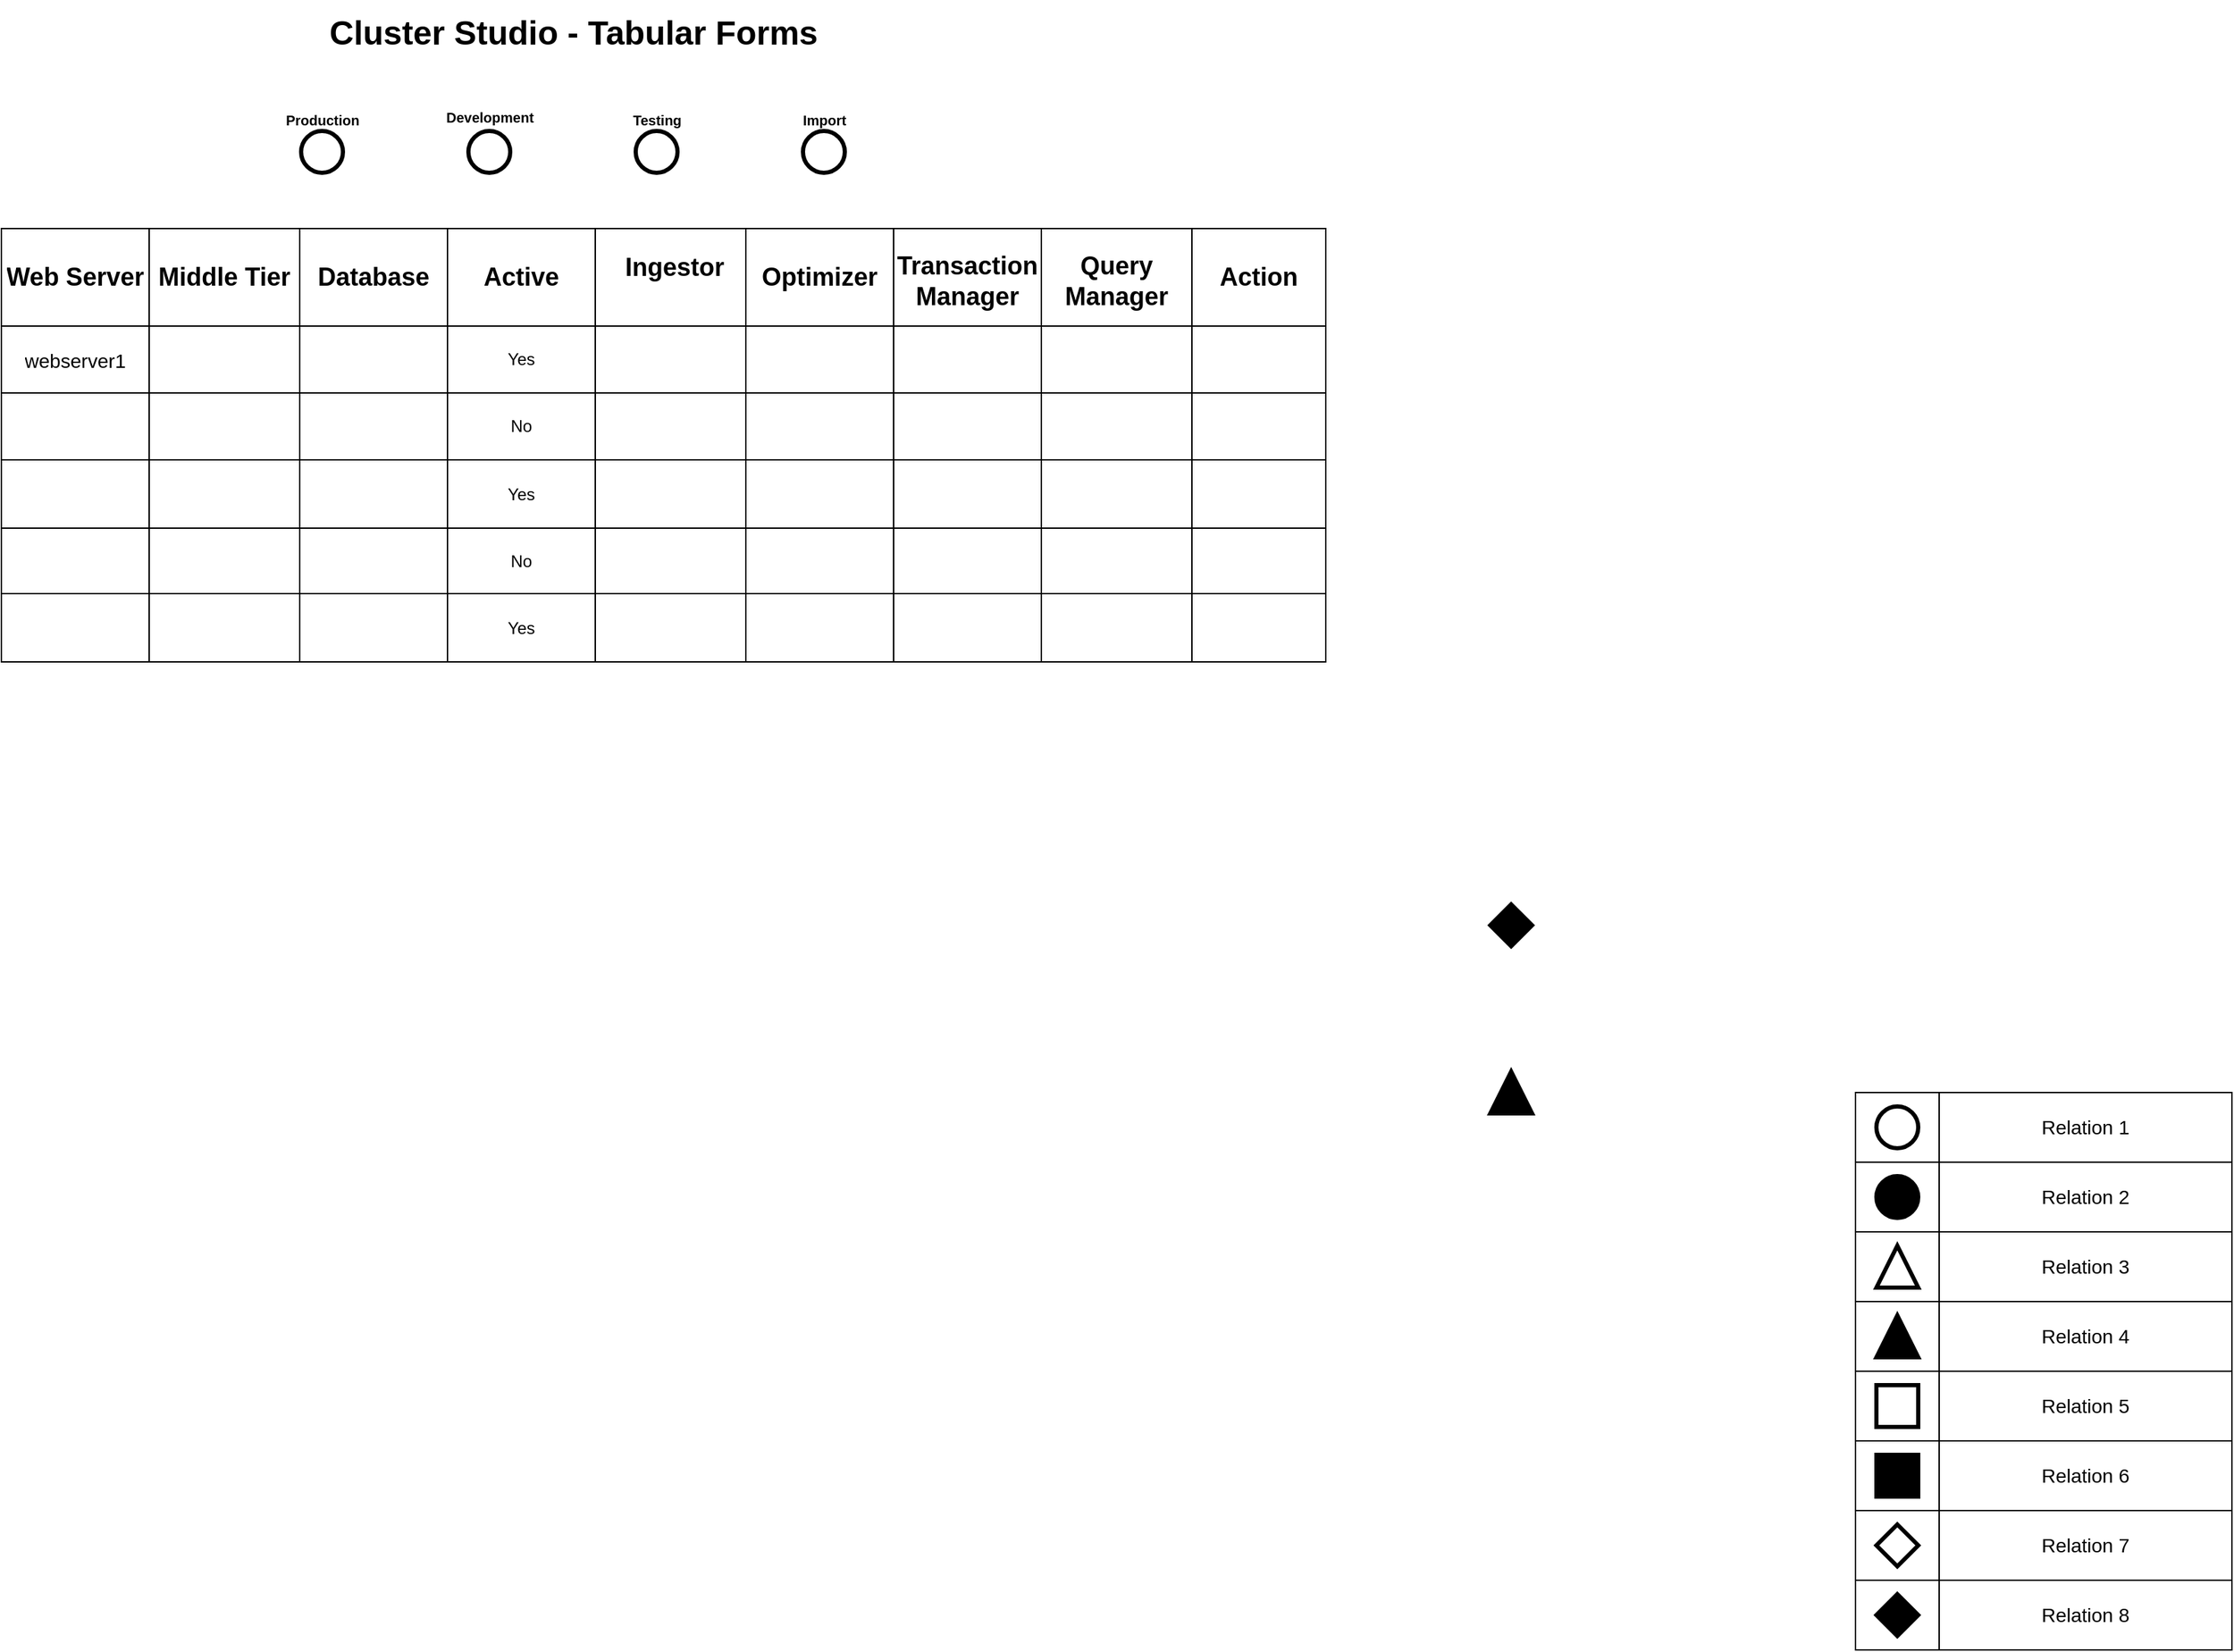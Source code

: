 <mxfile version="13.6.2" type="github">
  <diagram name="Page-1" id="bd83a815-5ea8-2e97-e5ec-87c9f400f2fa">
    <mxGraphModel dx="1038" dy="580" grid="1" gridSize="10" guides="1" tooltips="1" connect="1" arrows="1" fold="1" page="1" pageScale="1.5" pageWidth="1169" pageHeight="826" background="#ffffff" math="0" shadow="0">
      <root>
        <mxCell id="0" style=";html=1;" />
        <mxCell id="1" style=";html=1;" parent="0" />
        <mxCell id="kIJgZ0-0CaOkRdr19EaL-111" value="" style="shape=table;html=1;whiteSpace=wrap;startSize=0;container=1;collapsible=0;childLayout=tableLayout;" vertex="1" parent="1">
          <mxGeometry x="70" y="170" width="950" height="311" as="geometry" />
        </mxCell>
        <mxCell id="kIJgZ0-0CaOkRdr19EaL-112" value="" style="shape=partialRectangle;html=1;whiteSpace=wrap;collapsible=0;dropTarget=0;pointerEvents=0;fillColor=none;top=0;left=0;bottom=0;right=0;points=[[0,0.5],[1,0.5]];portConstraint=eastwest;" vertex="1" parent="kIJgZ0-0CaOkRdr19EaL-111">
          <mxGeometry width="950" height="70" as="geometry" />
        </mxCell>
        <mxCell id="kIJgZ0-0CaOkRdr19EaL-113" value="&lt;h2&gt;Web Server&lt;/h2&gt;" style="shape=partialRectangle;html=1;whiteSpace=wrap;connectable=0;overflow=hidden;fillColor=none;top=0;left=0;bottom=0;right=0;" vertex="1" parent="kIJgZ0-0CaOkRdr19EaL-112">
          <mxGeometry width="106" height="70" as="geometry" />
        </mxCell>
        <mxCell id="kIJgZ0-0CaOkRdr19EaL-114" value="&lt;h2&gt;Middle Tier&lt;/h2&gt;" style="shape=partialRectangle;html=1;whiteSpace=wrap;connectable=0;overflow=hidden;fillColor=none;top=0;left=0;bottom=0;right=0;" vertex="1" parent="kIJgZ0-0CaOkRdr19EaL-112">
          <mxGeometry x="106" width="108" height="70" as="geometry" />
        </mxCell>
        <mxCell id="kIJgZ0-0CaOkRdr19EaL-115" value="&lt;h2&gt;Database&lt;/h2&gt;" style="shape=partialRectangle;html=1;whiteSpace=wrap;connectable=0;overflow=hidden;fillColor=none;top=0;left=0;bottom=0;right=0;" vertex="1" parent="kIJgZ0-0CaOkRdr19EaL-112">
          <mxGeometry x="214" width="106" height="70" as="geometry" />
        </mxCell>
        <mxCell id="kIJgZ0-0CaOkRdr19EaL-116" value="&lt;h2&gt;Active&lt;/h2&gt;" style="shape=partialRectangle;html=1;whiteSpace=wrap;connectable=0;overflow=hidden;fillColor=none;top=0;left=0;bottom=0;right=0;" vertex="1" parent="kIJgZ0-0CaOkRdr19EaL-112">
          <mxGeometry x="320" width="106" height="70" as="geometry" />
        </mxCell>
        <mxCell id="kIJgZ0-0CaOkRdr19EaL-117" value="&lt;h2&gt;&lt;br&gt;&lt;/h2&gt;" style="shape=partialRectangle;html=1;whiteSpace=wrap;connectable=0;overflow=hidden;fillColor=none;top=0;left=0;bottom=0;right=0;" vertex="1" parent="kIJgZ0-0CaOkRdr19EaL-112">
          <mxGeometry x="426" width="108" height="70" as="geometry" />
        </mxCell>
        <mxCell id="kIJgZ0-0CaOkRdr19EaL-118" value="&lt;h2&gt;Optimizer&lt;/h2&gt;" style="shape=partialRectangle;html=1;whiteSpace=wrap;connectable=0;overflow=hidden;fillColor=none;top=0;left=0;bottom=0;right=0;" vertex="1" parent="kIJgZ0-0CaOkRdr19EaL-112">
          <mxGeometry x="534" width="106" height="70" as="geometry" />
        </mxCell>
        <mxCell id="kIJgZ0-0CaOkRdr19EaL-119" value="&lt;h2&gt;Transaction Manager&lt;/h2&gt;" style="shape=partialRectangle;html=1;whiteSpace=wrap;connectable=0;overflow=hidden;fillColor=none;top=0;left=0;bottom=0;right=0;" vertex="1" parent="kIJgZ0-0CaOkRdr19EaL-112">
          <mxGeometry x="640" width="106" height="70" as="geometry" />
        </mxCell>
        <mxCell id="kIJgZ0-0CaOkRdr19EaL-120" value="&lt;h2&gt;Query Manager&lt;/h2&gt;" style="shape=partialRectangle;html=1;whiteSpace=wrap;connectable=0;overflow=hidden;fillColor=none;top=0;left=0;bottom=0;right=0;" vertex="1" parent="kIJgZ0-0CaOkRdr19EaL-112">
          <mxGeometry x="746" width="108" height="70" as="geometry" />
        </mxCell>
        <mxCell id="kIJgZ0-0CaOkRdr19EaL-121" value="&lt;h2&gt;Action&lt;/h2&gt;" style="shape=partialRectangle;html=1;whiteSpace=wrap;connectable=0;overflow=hidden;fillColor=none;top=0;left=0;bottom=0;right=0;" vertex="1" parent="kIJgZ0-0CaOkRdr19EaL-112">
          <mxGeometry x="854" width="96" height="70" as="geometry" />
        </mxCell>
        <mxCell id="kIJgZ0-0CaOkRdr19EaL-162" value="" style="shape=partialRectangle;html=1;whiteSpace=wrap;collapsible=0;dropTarget=0;pointerEvents=0;fillColor=none;top=0;left=0;bottom=0;right=0;points=[[0,0.5],[1,0.5]];portConstraint=eastwest;" vertex="1" parent="kIJgZ0-0CaOkRdr19EaL-111">
          <mxGeometry y="70" width="950" height="48" as="geometry" />
        </mxCell>
        <mxCell id="kIJgZ0-0CaOkRdr19EaL-163" value="&lt;h3&gt;&lt;span style=&quot;font-weight: normal&quot;&gt;webserver1&lt;/span&gt;&lt;/h3&gt;" style="shape=partialRectangle;html=1;whiteSpace=wrap;connectable=0;overflow=hidden;fillColor=none;top=0;left=0;bottom=0;right=0;" vertex="1" parent="kIJgZ0-0CaOkRdr19EaL-162">
          <mxGeometry width="106" height="48" as="geometry" />
        </mxCell>
        <mxCell id="kIJgZ0-0CaOkRdr19EaL-164" value="" style="shape=partialRectangle;html=1;whiteSpace=wrap;connectable=0;overflow=hidden;fillColor=none;top=0;left=0;bottom=0;right=0;" vertex="1" parent="kIJgZ0-0CaOkRdr19EaL-162">
          <mxGeometry x="106" width="108" height="48" as="geometry" />
        </mxCell>
        <mxCell id="kIJgZ0-0CaOkRdr19EaL-165" value="" style="shape=partialRectangle;html=1;whiteSpace=wrap;connectable=0;overflow=hidden;fillColor=none;top=0;left=0;bottom=0;right=0;" vertex="1" parent="kIJgZ0-0CaOkRdr19EaL-162">
          <mxGeometry x="214" width="106" height="48" as="geometry" />
        </mxCell>
        <mxCell id="kIJgZ0-0CaOkRdr19EaL-166" value="Yes" style="shape=partialRectangle;html=1;whiteSpace=wrap;connectable=0;overflow=hidden;fillColor=none;top=0;left=0;bottom=0;right=0;" vertex="1" parent="kIJgZ0-0CaOkRdr19EaL-162">
          <mxGeometry x="320" width="106" height="48" as="geometry" />
        </mxCell>
        <mxCell id="kIJgZ0-0CaOkRdr19EaL-167" value="" style="shape=partialRectangle;html=1;whiteSpace=wrap;connectable=0;overflow=hidden;fillColor=none;top=0;left=0;bottom=0;right=0;" vertex="1" parent="kIJgZ0-0CaOkRdr19EaL-162">
          <mxGeometry x="426" width="108" height="48" as="geometry" />
        </mxCell>
        <mxCell id="kIJgZ0-0CaOkRdr19EaL-168" value="" style="shape=partialRectangle;html=1;whiteSpace=wrap;connectable=0;overflow=hidden;fillColor=none;top=0;left=0;bottom=0;right=0;" vertex="1" parent="kIJgZ0-0CaOkRdr19EaL-162">
          <mxGeometry x="534" width="106" height="48" as="geometry" />
        </mxCell>
        <mxCell id="kIJgZ0-0CaOkRdr19EaL-169" value="" style="shape=partialRectangle;html=1;whiteSpace=wrap;connectable=0;overflow=hidden;fillColor=none;top=0;left=0;bottom=0;right=0;" vertex="1" parent="kIJgZ0-0CaOkRdr19EaL-162">
          <mxGeometry x="640" width="106" height="48" as="geometry" />
        </mxCell>
        <mxCell id="kIJgZ0-0CaOkRdr19EaL-170" value="" style="shape=partialRectangle;html=1;whiteSpace=wrap;connectable=0;overflow=hidden;fillColor=none;top=0;left=0;bottom=0;right=0;" vertex="1" parent="kIJgZ0-0CaOkRdr19EaL-162">
          <mxGeometry x="746" width="108" height="48" as="geometry" />
        </mxCell>
        <mxCell id="kIJgZ0-0CaOkRdr19EaL-171" value="" style="shape=partialRectangle;html=1;whiteSpace=wrap;connectable=0;overflow=hidden;fillColor=none;top=0;left=0;bottom=0;right=0;" vertex="1" parent="kIJgZ0-0CaOkRdr19EaL-162">
          <mxGeometry x="854" width="96" height="48" as="geometry" />
        </mxCell>
        <mxCell id="kIJgZ0-0CaOkRdr19EaL-152" value="" style="shape=partialRectangle;html=1;whiteSpace=wrap;collapsible=0;dropTarget=0;pointerEvents=0;fillColor=none;top=0;left=0;bottom=0;right=0;points=[[0,0.5],[1,0.5]];portConstraint=eastwest;" vertex="1" parent="kIJgZ0-0CaOkRdr19EaL-111">
          <mxGeometry y="118" width="950" height="48" as="geometry" />
        </mxCell>
        <mxCell id="kIJgZ0-0CaOkRdr19EaL-153" value="" style="shape=partialRectangle;html=1;whiteSpace=wrap;connectable=0;overflow=hidden;fillColor=none;top=0;left=0;bottom=0;right=0;" vertex="1" parent="kIJgZ0-0CaOkRdr19EaL-152">
          <mxGeometry width="106" height="48" as="geometry" />
        </mxCell>
        <mxCell id="kIJgZ0-0CaOkRdr19EaL-154" value="" style="shape=partialRectangle;html=1;whiteSpace=wrap;connectable=0;overflow=hidden;fillColor=none;top=0;left=0;bottom=0;right=0;" vertex="1" parent="kIJgZ0-0CaOkRdr19EaL-152">
          <mxGeometry x="106" width="108" height="48" as="geometry" />
        </mxCell>
        <mxCell id="kIJgZ0-0CaOkRdr19EaL-155" value="" style="shape=partialRectangle;html=1;whiteSpace=wrap;connectable=0;overflow=hidden;fillColor=none;top=0;left=0;bottom=0;right=0;" vertex="1" parent="kIJgZ0-0CaOkRdr19EaL-152">
          <mxGeometry x="214" width="106" height="48" as="geometry" />
        </mxCell>
        <mxCell id="kIJgZ0-0CaOkRdr19EaL-156" value="No" style="shape=partialRectangle;html=1;whiteSpace=wrap;connectable=0;overflow=hidden;fillColor=none;top=0;left=0;bottom=0;right=0;" vertex="1" parent="kIJgZ0-0CaOkRdr19EaL-152">
          <mxGeometry x="320" width="106" height="48" as="geometry" />
        </mxCell>
        <mxCell id="kIJgZ0-0CaOkRdr19EaL-157" value="" style="shape=partialRectangle;html=1;whiteSpace=wrap;connectable=0;overflow=hidden;fillColor=none;top=0;left=0;bottom=0;right=0;" vertex="1" parent="kIJgZ0-0CaOkRdr19EaL-152">
          <mxGeometry x="426" width="108" height="48" as="geometry" />
        </mxCell>
        <mxCell id="kIJgZ0-0CaOkRdr19EaL-158" value="" style="shape=partialRectangle;html=1;whiteSpace=wrap;connectable=0;overflow=hidden;fillColor=none;top=0;left=0;bottom=0;right=0;" vertex="1" parent="kIJgZ0-0CaOkRdr19EaL-152">
          <mxGeometry x="534" width="106" height="48" as="geometry" />
        </mxCell>
        <mxCell id="kIJgZ0-0CaOkRdr19EaL-159" value="" style="shape=partialRectangle;html=1;whiteSpace=wrap;connectable=0;overflow=hidden;fillColor=none;top=0;left=0;bottom=0;right=0;" vertex="1" parent="kIJgZ0-0CaOkRdr19EaL-152">
          <mxGeometry x="640" width="106" height="48" as="geometry" />
        </mxCell>
        <mxCell id="kIJgZ0-0CaOkRdr19EaL-160" value="" style="shape=partialRectangle;html=1;whiteSpace=wrap;connectable=0;overflow=hidden;fillColor=none;top=0;left=0;bottom=0;right=0;" vertex="1" parent="kIJgZ0-0CaOkRdr19EaL-152">
          <mxGeometry x="746" width="108" height="48" as="geometry" />
        </mxCell>
        <mxCell id="kIJgZ0-0CaOkRdr19EaL-161" value="" style="shape=partialRectangle;html=1;whiteSpace=wrap;connectable=0;overflow=hidden;fillColor=none;top=0;left=0;bottom=0;right=0;" vertex="1" parent="kIJgZ0-0CaOkRdr19EaL-152">
          <mxGeometry x="854" width="96" height="48" as="geometry" />
        </mxCell>
        <mxCell id="kIJgZ0-0CaOkRdr19EaL-142" value="" style="shape=partialRectangle;html=1;whiteSpace=wrap;collapsible=0;dropTarget=0;pointerEvents=0;fillColor=none;top=0;left=0;bottom=0;right=0;points=[[0,0.5],[1,0.5]];portConstraint=eastwest;" vertex="1" parent="kIJgZ0-0CaOkRdr19EaL-111">
          <mxGeometry y="166" width="950" height="49" as="geometry" />
        </mxCell>
        <mxCell id="kIJgZ0-0CaOkRdr19EaL-143" value="" style="shape=partialRectangle;html=1;whiteSpace=wrap;connectable=0;overflow=hidden;fillColor=none;top=0;left=0;bottom=0;right=0;" vertex="1" parent="kIJgZ0-0CaOkRdr19EaL-142">
          <mxGeometry width="106" height="49" as="geometry" />
        </mxCell>
        <mxCell id="kIJgZ0-0CaOkRdr19EaL-144" value="" style="shape=partialRectangle;html=1;whiteSpace=wrap;connectable=0;overflow=hidden;fillColor=none;top=0;left=0;bottom=0;right=0;" vertex="1" parent="kIJgZ0-0CaOkRdr19EaL-142">
          <mxGeometry x="106" width="108" height="49" as="geometry" />
        </mxCell>
        <mxCell id="kIJgZ0-0CaOkRdr19EaL-145" value="" style="shape=partialRectangle;html=1;whiteSpace=wrap;connectable=0;overflow=hidden;fillColor=none;top=0;left=0;bottom=0;right=0;" vertex="1" parent="kIJgZ0-0CaOkRdr19EaL-142">
          <mxGeometry x="214" width="106" height="49" as="geometry" />
        </mxCell>
        <mxCell id="kIJgZ0-0CaOkRdr19EaL-146" value="Yes" style="shape=partialRectangle;html=1;whiteSpace=wrap;connectable=0;overflow=hidden;fillColor=none;top=0;left=0;bottom=0;right=0;" vertex="1" parent="kIJgZ0-0CaOkRdr19EaL-142">
          <mxGeometry x="320" width="106" height="49" as="geometry" />
        </mxCell>
        <mxCell id="kIJgZ0-0CaOkRdr19EaL-147" value="" style="shape=partialRectangle;html=1;whiteSpace=wrap;connectable=0;overflow=hidden;fillColor=none;top=0;left=0;bottom=0;right=0;" vertex="1" parent="kIJgZ0-0CaOkRdr19EaL-142">
          <mxGeometry x="426" width="108" height="49" as="geometry" />
        </mxCell>
        <mxCell id="kIJgZ0-0CaOkRdr19EaL-148" value="" style="shape=partialRectangle;html=1;whiteSpace=wrap;connectable=0;overflow=hidden;fillColor=none;top=0;left=0;bottom=0;right=0;" vertex="1" parent="kIJgZ0-0CaOkRdr19EaL-142">
          <mxGeometry x="534" width="106" height="49" as="geometry" />
        </mxCell>
        <mxCell id="kIJgZ0-0CaOkRdr19EaL-149" value="" style="shape=partialRectangle;html=1;whiteSpace=wrap;connectable=0;overflow=hidden;fillColor=none;top=0;left=0;bottom=0;right=0;" vertex="1" parent="kIJgZ0-0CaOkRdr19EaL-142">
          <mxGeometry x="640" width="106" height="49" as="geometry" />
        </mxCell>
        <mxCell id="kIJgZ0-0CaOkRdr19EaL-150" value="" style="shape=partialRectangle;html=1;whiteSpace=wrap;connectable=0;overflow=hidden;fillColor=none;top=0;left=0;bottom=0;right=0;" vertex="1" parent="kIJgZ0-0CaOkRdr19EaL-142">
          <mxGeometry x="746" width="108" height="49" as="geometry" />
        </mxCell>
        <mxCell id="kIJgZ0-0CaOkRdr19EaL-151" value="" style="shape=partialRectangle;html=1;whiteSpace=wrap;connectable=0;overflow=hidden;fillColor=none;top=0;left=0;bottom=0;right=0;" vertex="1" parent="kIJgZ0-0CaOkRdr19EaL-142">
          <mxGeometry x="854" width="96" height="49" as="geometry" />
        </mxCell>
        <mxCell id="kIJgZ0-0CaOkRdr19EaL-122" value="" style="shape=partialRectangle;html=1;whiteSpace=wrap;collapsible=0;dropTarget=0;pointerEvents=0;fillColor=none;top=0;left=0;bottom=0;right=0;points=[[0,0.5],[1,0.5]];portConstraint=eastwest;" vertex="1" parent="kIJgZ0-0CaOkRdr19EaL-111">
          <mxGeometry y="215" width="950" height="47" as="geometry" />
        </mxCell>
        <mxCell id="kIJgZ0-0CaOkRdr19EaL-123" value="" style="shape=partialRectangle;html=1;whiteSpace=wrap;connectable=0;overflow=hidden;fillColor=none;top=0;left=0;bottom=0;right=0;" vertex="1" parent="kIJgZ0-0CaOkRdr19EaL-122">
          <mxGeometry width="106" height="47" as="geometry" />
        </mxCell>
        <mxCell id="kIJgZ0-0CaOkRdr19EaL-124" value="" style="shape=partialRectangle;html=1;whiteSpace=wrap;connectable=0;overflow=hidden;fillColor=none;top=0;left=0;bottom=0;right=0;" vertex="1" parent="kIJgZ0-0CaOkRdr19EaL-122">
          <mxGeometry x="106" width="108" height="47" as="geometry" />
        </mxCell>
        <mxCell id="kIJgZ0-0CaOkRdr19EaL-125" value="" style="shape=partialRectangle;html=1;whiteSpace=wrap;connectable=0;overflow=hidden;fillColor=none;top=0;left=0;bottom=0;right=0;" vertex="1" parent="kIJgZ0-0CaOkRdr19EaL-122">
          <mxGeometry x="214" width="106" height="47" as="geometry" />
        </mxCell>
        <mxCell id="kIJgZ0-0CaOkRdr19EaL-126" value="No" style="shape=partialRectangle;html=1;whiteSpace=wrap;connectable=0;overflow=hidden;fillColor=none;top=0;left=0;bottom=0;right=0;" vertex="1" parent="kIJgZ0-0CaOkRdr19EaL-122">
          <mxGeometry x="320" width="106" height="47" as="geometry" />
        </mxCell>
        <mxCell id="kIJgZ0-0CaOkRdr19EaL-127" value="" style="shape=partialRectangle;html=1;whiteSpace=wrap;connectable=0;overflow=hidden;fillColor=none;top=0;left=0;bottom=0;right=0;" vertex="1" parent="kIJgZ0-0CaOkRdr19EaL-122">
          <mxGeometry x="426" width="108" height="47" as="geometry" />
        </mxCell>
        <mxCell id="kIJgZ0-0CaOkRdr19EaL-128" value="" style="shape=partialRectangle;html=1;whiteSpace=wrap;connectable=0;overflow=hidden;fillColor=none;top=0;left=0;bottom=0;right=0;" vertex="1" parent="kIJgZ0-0CaOkRdr19EaL-122">
          <mxGeometry x="534" width="106" height="47" as="geometry" />
        </mxCell>
        <mxCell id="kIJgZ0-0CaOkRdr19EaL-129" value="" style="shape=partialRectangle;html=1;whiteSpace=wrap;connectable=0;overflow=hidden;fillColor=none;top=0;left=0;bottom=0;right=0;" vertex="1" parent="kIJgZ0-0CaOkRdr19EaL-122">
          <mxGeometry x="640" width="106" height="47" as="geometry" />
        </mxCell>
        <mxCell id="kIJgZ0-0CaOkRdr19EaL-130" value="" style="shape=partialRectangle;html=1;whiteSpace=wrap;connectable=0;overflow=hidden;fillColor=none;top=0;left=0;bottom=0;right=0;" vertex="1" parent="kIJgZ0-0CaOkRdr19EaL-122">
          <mxGeometry x="746" width="108" height="47" as="geometry" />
        </mxCell>
        <mxCell id="kIJgZ0-0CaOkRdr19EaL-131" value="" style="shape=partialRectangle;html=1;whiteSpace=wrap;connectable=0;overflow=hidden;fillColor=none;top=0;left=0;bottom=0;right=0;" vertex="1" parent="kIJgZ0-0CaOkRdr19EaL-122">
          <mxGeometry x="854" width="96" height="47" as="geometry" />
        </mxCell>
        <mxCell id="kIJgZ0-0CaOkRdr19EaL-132" value="" style="shape=partialRectangle;html=1;whiteSpace=wrap;collapsible=0;dropTarget=0;pointerEvents=0;fillColor=none;top=0;left=0;bottom=0;right=0;points=[[0,0.5],[1,0.5]];portConstraint=eastwest;" vertex="1" parent="kIJgZ0-0CaOkRdr19EaL-111">
          <mxGeometry y="262" width="950" height="49" as="geometry" />
        </mxCell>
        <mxCell id="kIJgZ0-0CaOkRdr19EaL-133" value="" style="shape=partialRectangle;html=1;whiteSpace=wrap;connectable=0;overflow=hidden;fillColor=none;top=0;left=0;bottom=0;right=0;" vertex="1" parent="kIJgZ0-0CaOkRdr19EaL-132">
          <mxGeometry width="106" height="49" as="geometry" />
        </mxCell>
        <mxCell id="kIJgZ0-0CaOkRdr19EaL-134" value="" style="shape=partialRectangle;html=1;whiteSpace=wrap;connectable=0;overflow=hidden;fillColor=none;top=0;left=0;bottom=0;right=0;" vertex="1" parent="kIJgZ0-0CaOkRdr19EaL-132">
          <mxGeometry x="106" width="108" height="49" as="geometry" />
        </mxCell>
        <mxCell id="kIJgZ0-0CaOkRdr19EaL-135" value="" style="shape=partialRectangle;html=1;whiteSpace=wrap;connectable=0;overflow=hidden;fillColor=none;top=0;left=0;bottom=0;right=0;" vertex="1" parent="kIJgZ0-0CaOkRdr19EaL-132">
          <mxGeometry x="214" width="106" height="49" as="geometry" />
        </mxCell>
        <mxCell id="kIJgZ0-0CaOkRdr19EaL-136" value="Yes" style="shape=partialRectangle;html=1;whiteSpace=wrap;connectable=0;overflow=hidden;fillColor=none;top=0;left=0;bottom=0;right=0;" vertex="1" parent="kIJgZ0-0CaOkRdr19EaL-132">
          <mxGeometry x="320" width="106" height="49" as="geometry" />
        </mxCell>
        <mxCell id="kIJgZ0-0CaOkRdr19EaL-137" value="" style="shape=partialRectangle;html=1;whiteSpace=wrap;connectable=0;overflow=hidden;fillColor=none;top=0;left=0;bottom=0;right=0;" vertex="1" parent="kIJgZ0-0CaOkRdr19EaL-132">
          <mxGeometry x="426" width="108" height="49" as="geometry" />
        </mxCell>
        <mxCell id="kIJgZ0-0CaOkRdr19EaL-138" value="" style="shape=partialRectangle;html=1;whiteSpace=wrap;connectable=0;overflow=hidden;fillColor=none;top=0;left=0;bottom=0;right=0;" vertex="1" parent="kIJgZ0-0CaOkRdr19EaL-132">
          <mxGeometry x="534" width="106" height="49" as="geometry" />
        </mxCell>
        <mxCell id="kIJgZ0-0CaOkRdr19EaL-139" value="" style="shape=partialRectangle;html=1;whiteSpace=wrap;connectable=0;overflow=hidden;fillColor=none;top=0;left=0;bottom=0;right=0;" vertex="1" parent="kIJgZ0-0CaOkRdr19EaL-132">
          <mxGeometry x="640" width="106" height="49" as="geometry" />
        </mxCell>
        <mxCell id="kIJgZ0-0CaOkRdr19EaL-140" value="" style="shape=partialRectangle;html=1;whiteSpace=wrap;connectable=0;overflow=hidden;fillColor=none;top=0;left=0;bottom=0;right=0;" vertex="1" parent="kIJgZ0-0CaOkRdr19EaL-132">
          <mxGeometry x="746" width="108" height="49" as="geometry" />
        </mxCell>
        <mxCell id="kIJgZ0-0CaOkRdr19EaL-141" value="" style="shape=partialRectangle;html=1;whiteSpace=wrap;connectable=0;overflow=hidden;fillColor=none;top=0;left=0;bottom=0;right=0;" vertex="1" parent="kIJgZ0-0CaOkRdr19EaL-132">
          <mxGeometry x="854" width="96" height="49" as="geometry" />
        </mxCell>
        <mxCell id="1516e18e63f93b96-4" value="" style="whiteSpace=wrap;html=1;rounded=0;shadow=0;strokeWidth=1;fontSize=14" parent="1" vertex="1">
          <mxGeometry x="1400" y="1140" width="60" height="50" as="geometry" />
        </mxCell>
        <mxCell id="1516e18e63f93b96-5" value="Relation 8" style="whiteSpace=wrap;html=1;rounded=0;shadow=0;strokeWidth=1;fontSize=14" parent="1" vertex="1">
          <mxGeometry x="1460" y="1140" width="210" height="50" as="geometry" />
        </mxCell>
        <mxCell id="1516e18e63f93b96-12" value="" style="rhombus;whiteSpace=wrap;html=1;rounded=0;shadow=0;strokeWidth=3;fillColor=#000000;fontSize=14" parent="1" vertex="1">
          <mxGeometry x="1415" y="1150" width="30" height="30" as="geometry" />
        </mxCell>
        <mxCell id="1516e18e63f93b96-14" value="" style="whiteSpace=wrap;html=1;rounded=0;shadow=0;strokeWidth=1;fontSize=14" parent="1" vertex="1">
          <mxGeometry x="1400" y="1090" width="60" height="50" as="geometry" />
        </mxCell>
        <mxCell id="1516e18e63f93b96-15" value="Relation 7" style="whiteSpace=wrap;html=1;rounded=0;shadow=0;strokeWidth=1;fontSize=14" parent="1" vertex="1">
          <mxGeometry x="1460" y="1090" width="210" height="50" as="geometry" />
        </mxCell>
        <mxCell id="1516e18e63f93b96-18" value="" style="whiteSpace=wrap;html=1;rounded=0;shadow=0;strokeWidth=1;fontSize=14" parent="1" vertex="1">
          <mxGeometry x="1400" y="1040" width="60" height="50" as="geometry" />
        </mxCell>
        <mxCell id="1516e18e63f93b96-19" value="Relation 6" style="whiteSpace=wrap;html=1;rounded=0;shadow=0;strokeWidth=1;fontSize=14" parent="1" vertex="1">
          <mxGeometry x="1460" y="1040" width="210" height="50" as="geometry" />
        </mxCell>
        <mxCell id="1516e18e63f93b96-20" value="" style="whiteSpace=wrap;html=1;rounded=0;shadow=0;strokeWidth=1;fontSize=14" parent="1" vertex="1">
          <mxGeometry x="1400" y="990" width="60" height="50" as="geometry" />
        </mxCell>
        <mxCell id="1516e18e63f93b96-21" value="Relation 5" style="whiteSpace=wrap;html=1;rounded=0;shadow=0;strokeWidth=1;fontSize=14" parent="1" vertex="1">
          <mxGeometry x="1460" y="990" width="210" height="50" as="geometry" />
        </mxCell>
        <mxCell id="1516e18e63f93b96-22" value="" style="whiteSpace=wrap;html=1;rounded=0;shadow=0;strokeWidth=1;fontSize=14" parent="1" vertex="1">
          <mxGeometry x="1400" y="940" width="60" height="50" as="geometry" />
        </mxCell>
        <mxCell id="1516e18e63f93b96-23" value="Relation 4" style="whiteSpace=wrap;html=1;rounded=0;shadow=0;strokeWidth=1;fontSize=14" parent="1" vertex="1">
          <mxGeometry x="1460" y="940" width="210" height="50" as="geometry" />
        </mxCell>
        <mxCell id="1516e18e63f93b96-24" value="" style="whiteSpace=wrap;html=1;rounded=0;shadow=0;strokeWidth=1;fontSize=14" parent="1" vertex="1">
          <mxGeometry x="1400" y="890" width="60" height="50" as="geometry" />
        </mxCell>
        <mxCell id="1516e18e63f93b96-25" value="Relation 3" style="whiteSpace=wrap;html=1;rounded=0;shadow=0;strokeWidth=1;fontSize=14" parent="1" vertex="1">
          <mxGeometry x="1460" y="890" width="210" height="50" as="geometry" />
        </mxCell>
        <mxCell id="1516e18e63f93b96-26" value="" style="whiteSpace=wrap;html=1;rounded=0;shadow=0;strokeWidth=1;fontSize=14" parent="1" vertex="1">
          <mxGeometry x="1400" y="840" width="60" height="50" as="geometry" />
        </mxCell>
        <mxCell id="1516e18e63f93b96-27" value="Relation 2" style="whiteSpace=wrap;html=1;rounded=0;shadow=0;strokeWidth=1;fontSize=14" parent="1" vertex="1">
          <mxGeometry x="1460" y="840" width="210" height="50" as="geometry" />
        </mxCell>
        <mxCell id="1516e18e63f93b96-28" value="" style="whiteSpace=wrap;html=1;rounded=0;shadow=0;strokeWidth=1;fontSize=14" parent="1" vertex="1">
          <mxGeometry x="1400" y="790" width="60" height="50" as="geometry" />
        </mxCell>
        <mxCell id="1516e18e63f93b96-29" value="Relation 1" style="whiteSpace=wrap;html=1;rounded=0;shadow=0;strokeWidth=1;fontSize=14" parent="1" vertex="1">
          <mxGeometry x="1460" y="790" width="210" height="50" as="geometry" />
        </mxCell>
        <mxCell id="1516e18e63f93b96-3" value="Cluster Studio - Tabular Forms" style="text;strokeColor=none;fillColor=none;html=1;fontSize=24;fontStyle=1;verticalAlign=middle;align=center;rounded=0;shadow=1;" parent="1" vertex="1">
          <mxGeometry x="90" y="10" width="780" height="40" as="geometry" />
        </mxCell>
        <mxCell id="1516e18e63f93b96-6" value="" style="ellipse;whiteSpace=wrap;html=1;rounded=0;shadow=0;strokeWidth=3;fontSize=14" parent="1" vertex="1">
          <mxGeometry x="1415" y="800" width="30" height="30" as="geometry" />
        </mxCell>
        <mxCell id="1516e18e63f93b96-7" value="" style="ellipse;whiteSpace=wrap;html=1;rounded=0;shadow=0;strokeWidth=3;fontSize=14;fillColor=#000000;" parent="1" vertex="1">
          <mxGeometry x="1415" y="850" width="30" height="30" as="geometry" />
        </mxCell>
        <mxCell id="1516e18e63f93b96-8" value="" style="triangle;whiteSpace=wrap;html=1;rounded=0;shadow=0;strokeWidth=3;fillColor=#000000;fontSize=14;direction=north;" parent="1" vertex="1">
          <mxGeometry x="1415" y="950" width="30" height="30" as="geometry" />
        </mxCell>
        <mxCell id="1516e18e63f93b96-9" value="" style="triangle;whiteSpace=wrap;html=1;rounded=0;shadow=0;strokeWidth=3;fontSize=14;direction=north;" parent="1" vertex="1">
          <mxGeometry x="1415" y="900" width="30" height="30" as="geometry" />
        </mxCell>
        <mxCell id="1516e18e63f93b96-10" value="" style="whiteSpace=wrap;html=1;rounded=0;shadow=0;strokeWidth=3;fontSize=14" parent="1" vertex="1">
          <mxGeometry x="1415" y="1000" width="30" height="30" as="geometry" />
        </mxCell>
        <mxCell id="1516e18e63f93b96-11" value="" style="whiteSpace=wrap;html=1;rounded=0;shadow=0;strokeWidth=3;fillColor=#000000;fontSize=14" parent="1" vertex="1">
          <mxGeometry x="1415" y="1050" width="30" height="30" as="geometry" />
        </mxCell>
        <mxCell id="1516e18e63f93b96-13" value="" style="rhombus;whiteSpace=wrap;html=1;rounded=0;shadow=0;strokeWidth=3;fontSize=14" parent="1" vertex="1">
          <mxGeometry x="1415" y="1100" width="30" height="30" as="geometry" />
        </mxCell>
        <object label="" id="1516e18e63f93b96-32">
          <mxCell style="ellipse;whiteSpace=wrap;html=1;rounded=0;shadow=0;strokeWidth=3;fontSize=14" parent="1" vertex="1">
            <mxGeometry x="285" y="100" width="30" height="30" as="geometry" />
          </mxCell>
        </object>
        <mxCell id="1516e18e63f93b96-37" value="" style="triangle;whiteSpace=wrap;html=1;rounded=0;shadow=0;strokeWidth=3;fillColor=#000000;fontSize=14;direction=north;" parent="1" vertex="1">
          <mxGeometry x="1138" y="775" width="30" height="30" as="geometry" />
        </mxCell>
        <mxCell id="1516e18e63f93b96-50" value="" style="rhombus;whiteSpace=wrap;html=1;rounded=0;shadow=0;strokeWidth=3;fillColor=#000000;fontSize=14" parent="1" vertex="1">
          <mxGeometry x="1138" y="655" width="30" height="30" as="geometry" />
        </mxCell>
        <mxCell id="kIJgZ0-0CaOkRdr19EaL-2" value="" style="ellipse;whiteSpace=wrap;html=1;rounded=0;shadow=0;strokeWidth=3;fontSize=14" vertex="1" parent="1">
          <mxGeometry x="405" y="100" width="30" height="30" as="geometry" />
        </mxCell>
        <mxCell id="kIJgZ0-0CaOkRdr19EaL-3" value="" style="ellipse;whiteSpace=wrap;html=1;rounded=0;shadow=0;strokeWidth=3;fontSize=14" vertex="1" parent="1">
          <mxGeometry x="525" y="100" width="30" height="30" as="geometry" />
        </mxCell>
        <mxCell id="kIJgZ0-0CaOkRdr19EaL-4" value="" style="ellipse;whiteSpace=wrap;html=1;rounded=0;shadow=0;strokeWidth=3;fontSize=14" vertex="1" parent="1">
          <mxGeometry x="645" y="100" width="30" height="30" as="geometry" />
        </mxCell>
        <mxCell id="kIJgZ0-0CaOkRdr19EaL-7" value="Production" style="text;strokeColor=none;fillColor=none;html=1;fontSize=10;fontStyle=1;verticalAlign=middle;align=center;rounded=0;shadow=1;" vertex="1" parent="1">
          <mxGeometry x="265" y="82" width="70" height="20" as="geometry" />
        </mxCell>
        <mxCell id="kIJgZ0-0CaOkRdr19EaL-8" value="Development" style="text;strokeColor=none;fillColor=none;html=1;fontSize=10;fontStyle=1;verticalAlign=middle;align=center;rounded=0;shadow=1;" vertex="1" parent="1">
          <mxGeometry x="385" y="80" width="70" height="20" as="geometry" />
        </mxCell>
        <mxCell id="kIJgZ0-0CaOkRdr19EaL-9" value="Testing" style="text;strokeColor=none;fillColor=none;html=1;fontSize=10;fontStyle=1;verticalAlign=middle;align=center;rounded=0;shadow=1;" vertex="1" parent="1">
          <mxGeometry x="505" y="82" width="70" height="20" as="geometry" />
        </mxCell>
        <mxCell id="kIJgZ0-0CaOkRdr19EaL-10" value="Import" style="text;strokeColor=none;fillColor=none;html=1;fontSize=10;fontStyle=1;verticalAlign=middle;align=center;rounded=0;shadow=1;" vertex="1" parent="1">
          <mxGeometry x="625" y="82" width="70" height="20" as="geometry" />
        </mxCell>
        <mxCell id="kIJgZ0-0CaOkRdr19EaL-232" value="&lt;h2&gt;Ingestor&lt;/h2&gt;" style="shape=partialRectangle;html=1;whiteSpace=wrap;connectable=0;overflow=hidden;fillColor=none;top=0;left=0;bottom=0;right=0;" vertex="1" parent="1">
          <mxGeometry x="500" y="170" width="106" height="49" as="geometry" />
        </mxCell>
      </root>
    </mxGraphModel>
  </diagram>
</mxfile>
